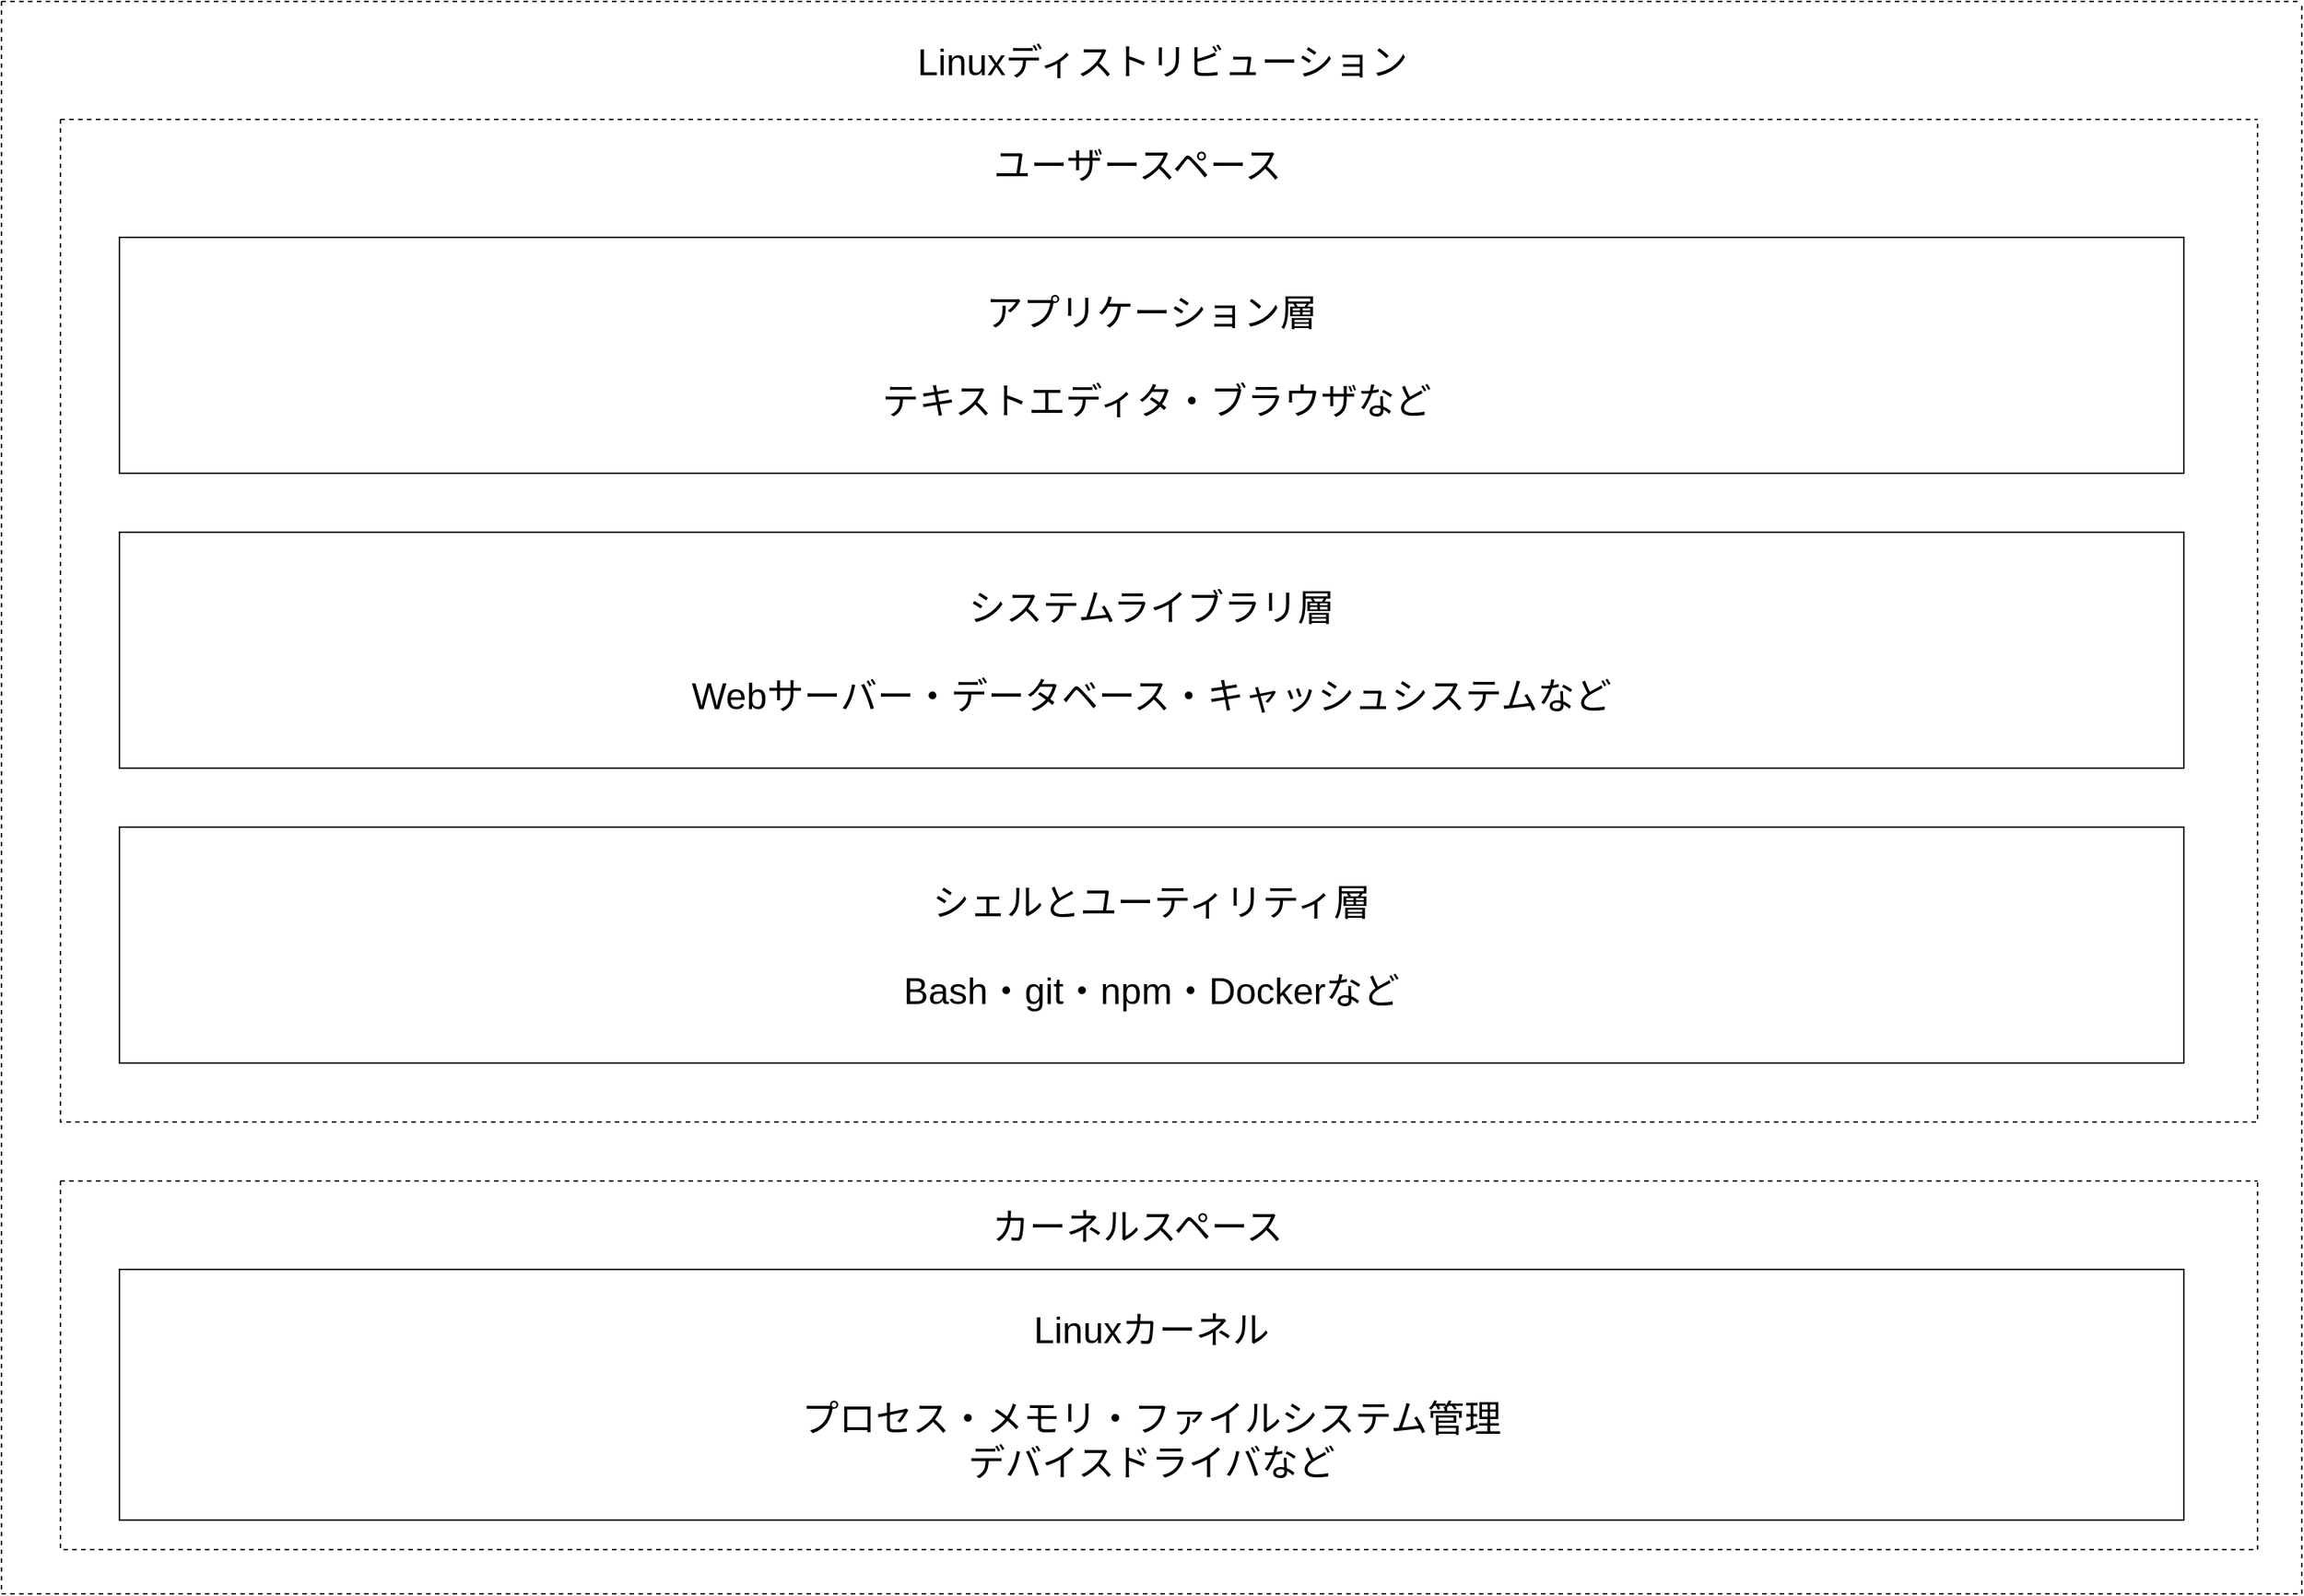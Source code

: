 <mxfile>
    <diagram id="_gX3k_CM9ZGp-EhOba6K" name="ページ1">
        <mxGraphModel dx="1883" dy="1298" grid="1" gridSize="10" guides="1" tooltips="1" connect="1" arrows="1" fold="1" page="1" pageScale="1" pageWidth="1654" pageHeight="1169" math="0" shadow="0">
            <root>
                <mxCell id="0"/>
                <mxCell id="1" parent="0"/>
                <mxCell id="2" value="" style="swimlane;startSize=0;dashed=1;" vertex="1" parent="1">
                    <mxGeometry x="40" y="40" width="1560" height="1080" as="geometry"/>
                </mxCell>
                <mxCell id="3" value="Linuxディストリビューション" style="text;html=1;align=center;verticalAlign=middle;resizable=0;points=[];autosize=1;strokeColor=none;fillColor=none;fontSize=25;" vertex="1" parent="2">
                    <mxGeometry x="607" y="20" width="360" height="40" as="geometry"/>
                </mxCell>
                <mxCell id="4" value="" style="swimlane;startSize=0;dashed=1;fontSize=25;" vertex="1" parent="2">
                    <mxGeometry x="40" y="80" width="1490" height="680" as="geometry"/>
                </mxCell>
                <mxCell id="6" value="ユーザースペース" style="text;html=1;align=center;verticalAlign=middle;resizable=0;points=[];autosize=1;strokeColor=none;fillColor=none;fontSize=25;" vertex="1" parent="4">
                    <mxGeometry x="620" y="10" width="220" height="40" as="geometry"/>
                </mxCell>
                <mxCell id="8" value="アプリケーション層&lt;br&gt;&lt;br&gt;&amp;nbsp;テキストエディタ・ブラウザなど" style="rounded=0;whiteSpace=wrap;html=1;fontSize=25;" vertex="1" parent="4">
                    <mxGeometry x="40" y="80" width="1400" height="160" as="geometry"/>
                </mxCell>
                <mxCell id="9" value="システムライブラリ層&lt;br&gt;&lt;br&gt;Webサーバー・データベース・キャッシュシステムなど" style="rounded=0;whiteSpace=wrap;html=1;fontSize=25;" vertex="1" parent="4">
                    <mxGeometry x="40" y="280" width="1400" height="160" as="geometry"/>
                </mxCell>
                <mxCell id="10" value="シェルとユーティリティ層&lt;br&gt;&lt;br&gt;Bash・git・npm・Dockerなど" style="rounded=0;whiteSpace=wrap;html=1;fontSize=25;" vertex="1" parent="4">
                    <mxGeometry x="40" y="480" width="1400" height="160" as="geometry"/>
                </mxCell>
                <mxCell id="5" value="" style="swimlane;startSize=0;dashed=1;fontSize=25;" vertex="1" parent="2">
                    <mxGeometry x="40" y="800" width="1490" height="250" as="geometry"/>
                </mxCell>
                <mxCell id="12" value="カーネルスペース" style="text;html=1;align=center;verticalAlign=middle;resizable=0;points=[];autosize=1;strokeColor=none;fillColor=none;fontSize=25;" vertex="1" parent="5">
                    <mxGeometry x="620" y="10" width="220" height="40" as="geometry"/>
                </mxCell>
                <mxCell id="14" value="Linuxカーネル&lt;br&gt;&lt;br&gt;プロセス・メモリ・ファイルシステム管理&lt;br&gt;デバイスドライバなど" style="rounded=0;whiteSpace=wrap;html=1;fontSize=25;" vertex="1" parent="5">
                    <mxGeometry x="40" y="60" width="1400" height="170" as="geometry"/>
                </mxCell>
            </root>
        </mxGraphModel>
    </diagram>
</mxfile>